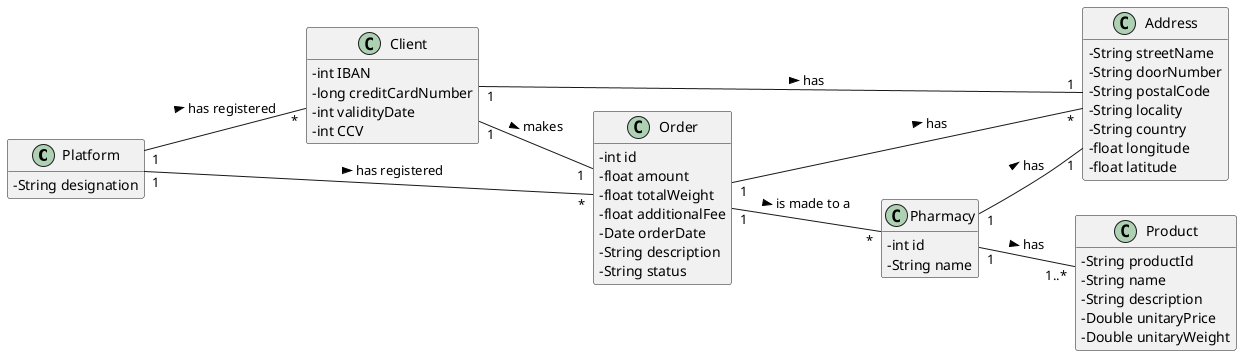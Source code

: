 @startuml
skinparam classAttributeIconSize 0
hide methods
left to right direction

class Platform {
-   String designation
}
class Client{
-   int IBAN
-   long creditCardNumber
-   int validityDate
-   int CCV
}

class Address{
-   String streetName
-   String doorNumber
-   String postalCode
-   String locality
-   String country
-   float longitude
-   float latitude
}

class Order{
-   int id
-   float amount
-   float totalWeight
-   float additionalFee
-   Date orderDate
-   String description
-   String status
}

class Pharmacy{
-   int id
-   String name
}

class Product{
    -String productId
    -String name
    -String description
    -Double unitaryPrice
    -Double unitaryWeight
}

Platform "1" -- "*" Client : has registered >
Order "1" -- "*" Address : has >
Order "1" -- "*" Pharmacy : is made to a >
Platform "1" -- "*" Order : has registered >
Client "1" -- "1" Order : makes >
Client "1" -- "1" Address : has >
Pharmacy "1" -- "1" Address : has >
Pharmacy "1" -- "1..*" Product : has >
@enduml
